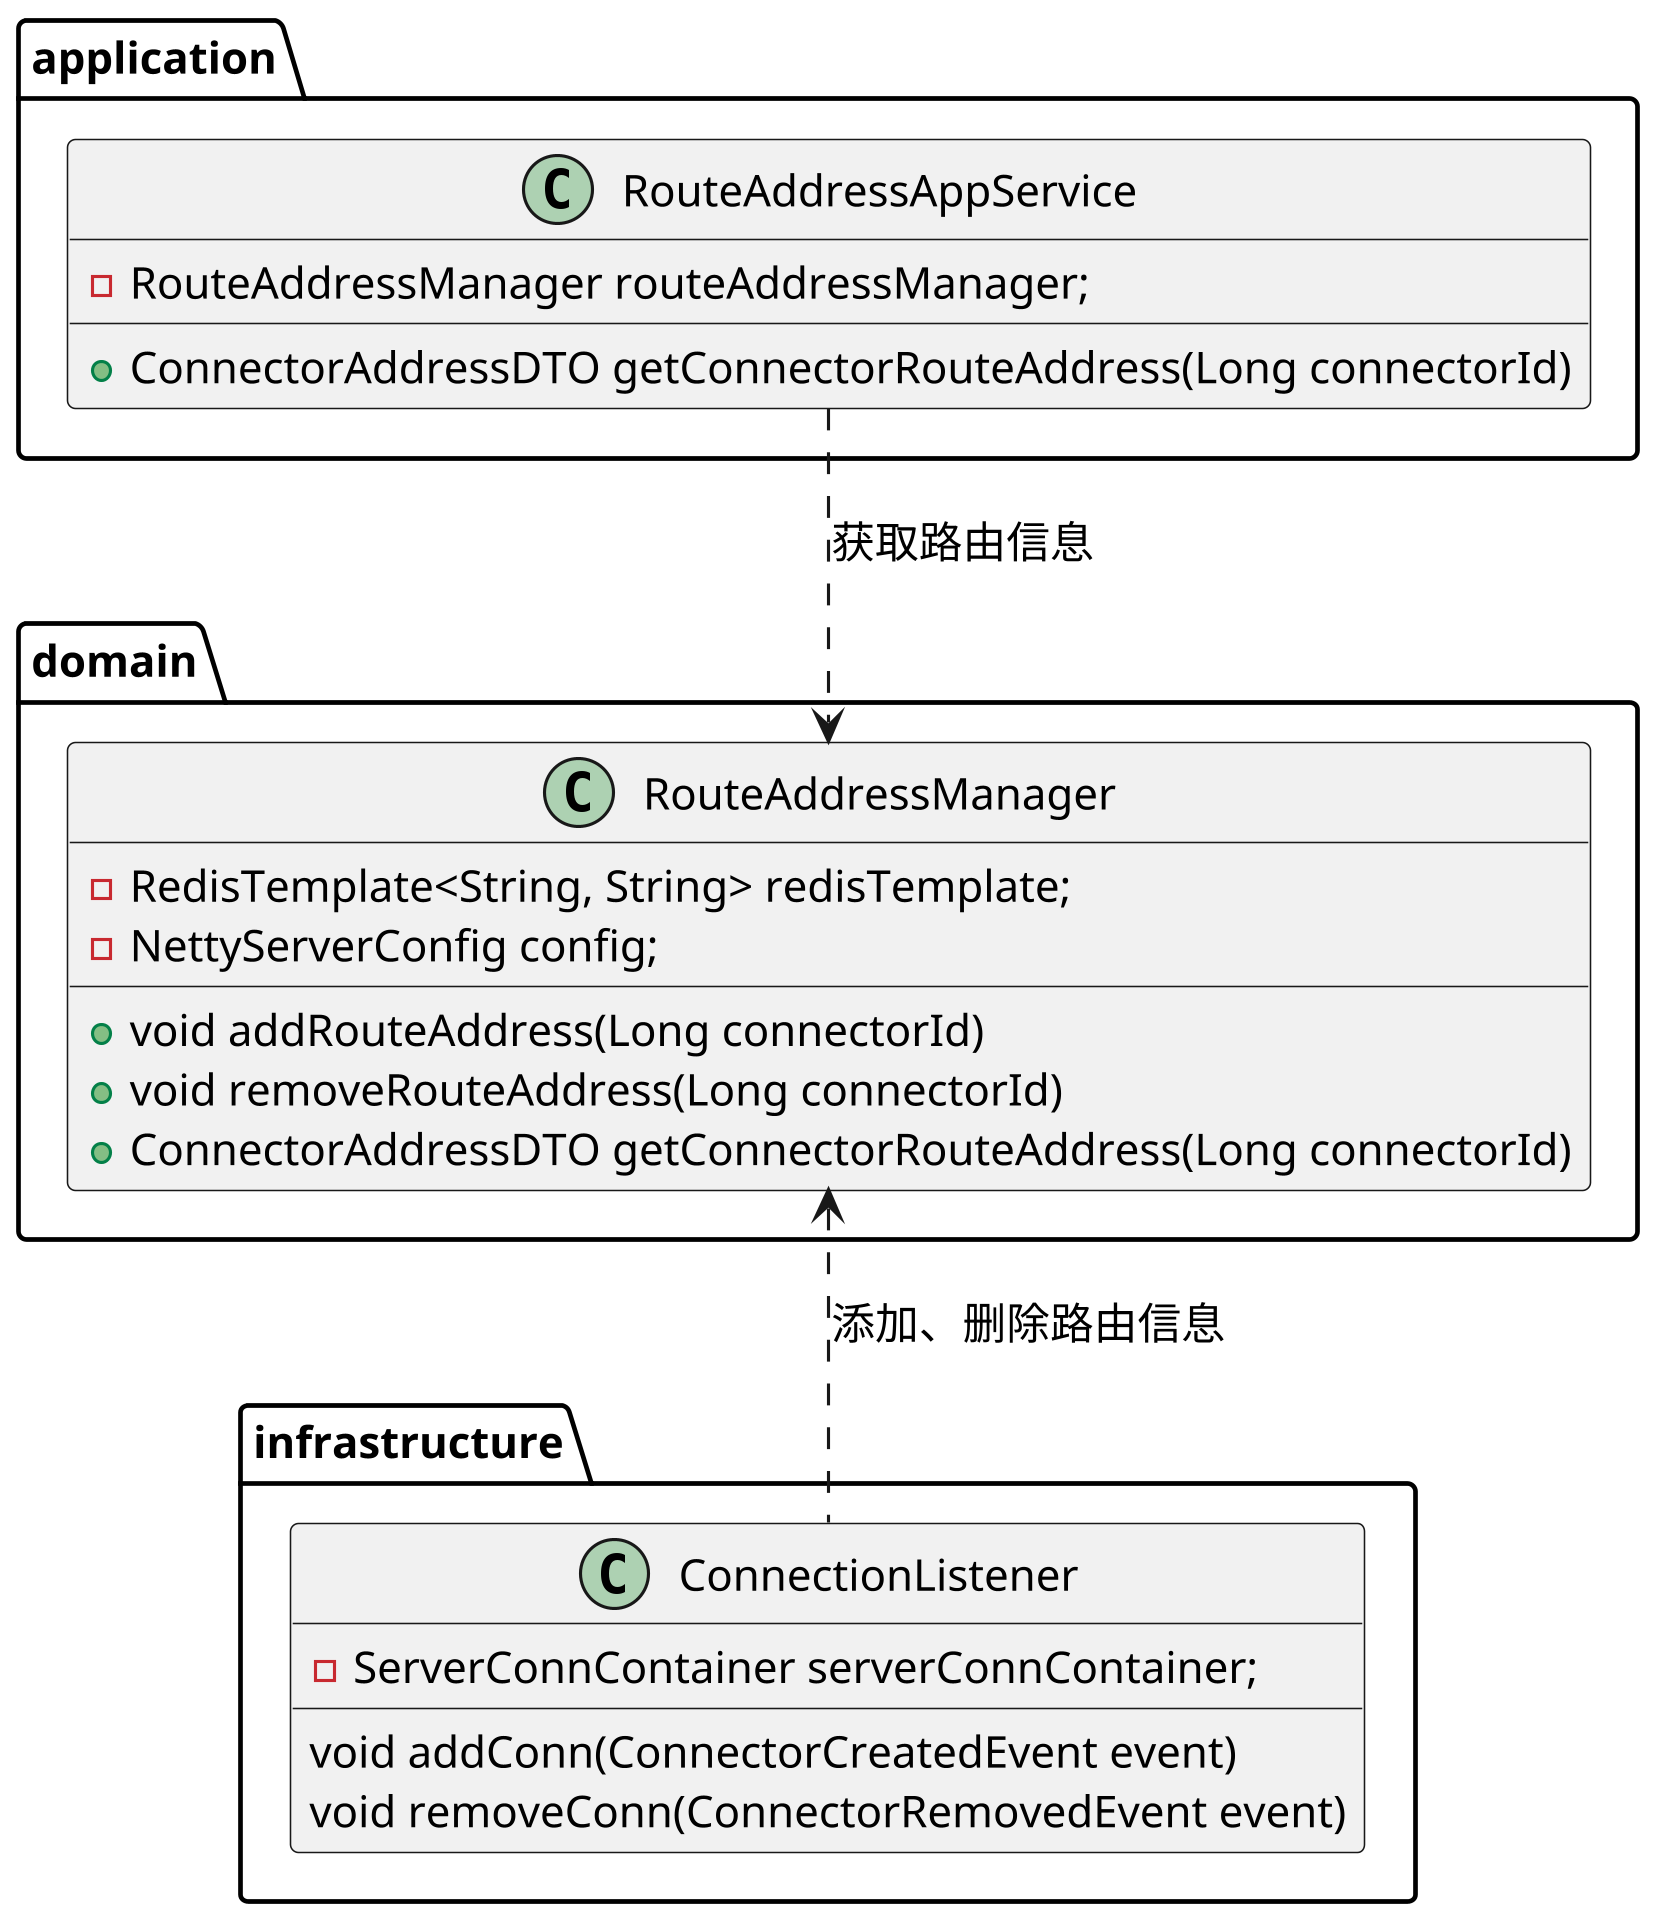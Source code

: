 @startuml
'https://plantuml.com/class-diagram
skinparam shadowing false
skinparam defaultFontName xfonts-wqy
skinparam dpi 300
skinparam activity  {
    DiamondFontSize 14
    ArrowFontSize 14
    FontSize 14
}

package application {
    class RouteAddressAppService {
        - RouteAddressManager routeAddressManager;
        + ConnectorAddressDTO getConnectorRouteAddress(Long connectorId)
    }
}


package domain {
    class RouteAddressManager {
        - RedisTemplate<String, String> redisTemplate;
        - NettyServerConfig config;
        + void addRouteAddress(Long connectorId)
        + void removeRouteAddress(Long connectorId)
        + ConnectorAddressDTO getConnectorRouteAddress(Long connectorId)
    }
}

package infrastructure {
    class ConnectionListener {
        - ServerConnContainer serverConnContainer;
        void addConn(ConnectorCreatedEvent event)
        void removeConn(ConnectorRemovedEvent event)
    }
}

RouteAddressAppService ..> RouteAddressManager: 获取路由信息
RouteAddressManager <.. ConnectionListener: 添加、删除路由信息

@enduml